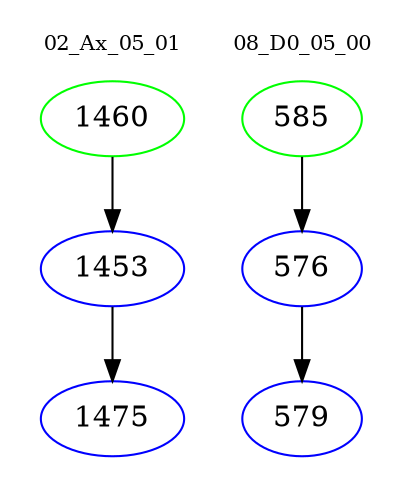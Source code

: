 digraph{
subgraph cluster_0 {
color = white
label = "02_Ax_05_01";
fontsize=10;
T0_1460 [label="1460", color="green"]
T0_1460 -> T0_1453 [color="black"]
T0_1453 [label="1453", color="blue"]
T0_1453 -> T0_1475 [color="black"]
T0_1475 [label="1475", color="blue"]
}
subgraph cluster_1 {
color = white
label = "08_D0_05_00";
fontsize=10;
T1_585 [label="585", color="green"]
T1_585 -> T1_576 [color="black"]
T1_576 [label="576", color="blue"]
T1_576 -> T1_579 [color="black"]
T1_579 [label="579", color="blue"]
}
}

